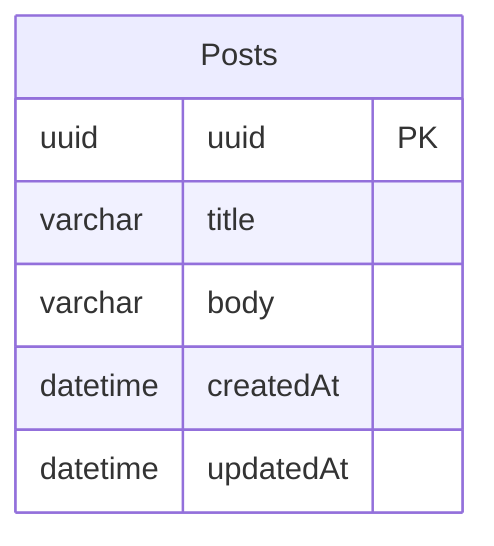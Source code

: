 erDiagram 
    Posts {
        uuid uuid PK 
        varchar title 
        varchar body 
        datetime createdAt 
        datetime updatedAt
    }